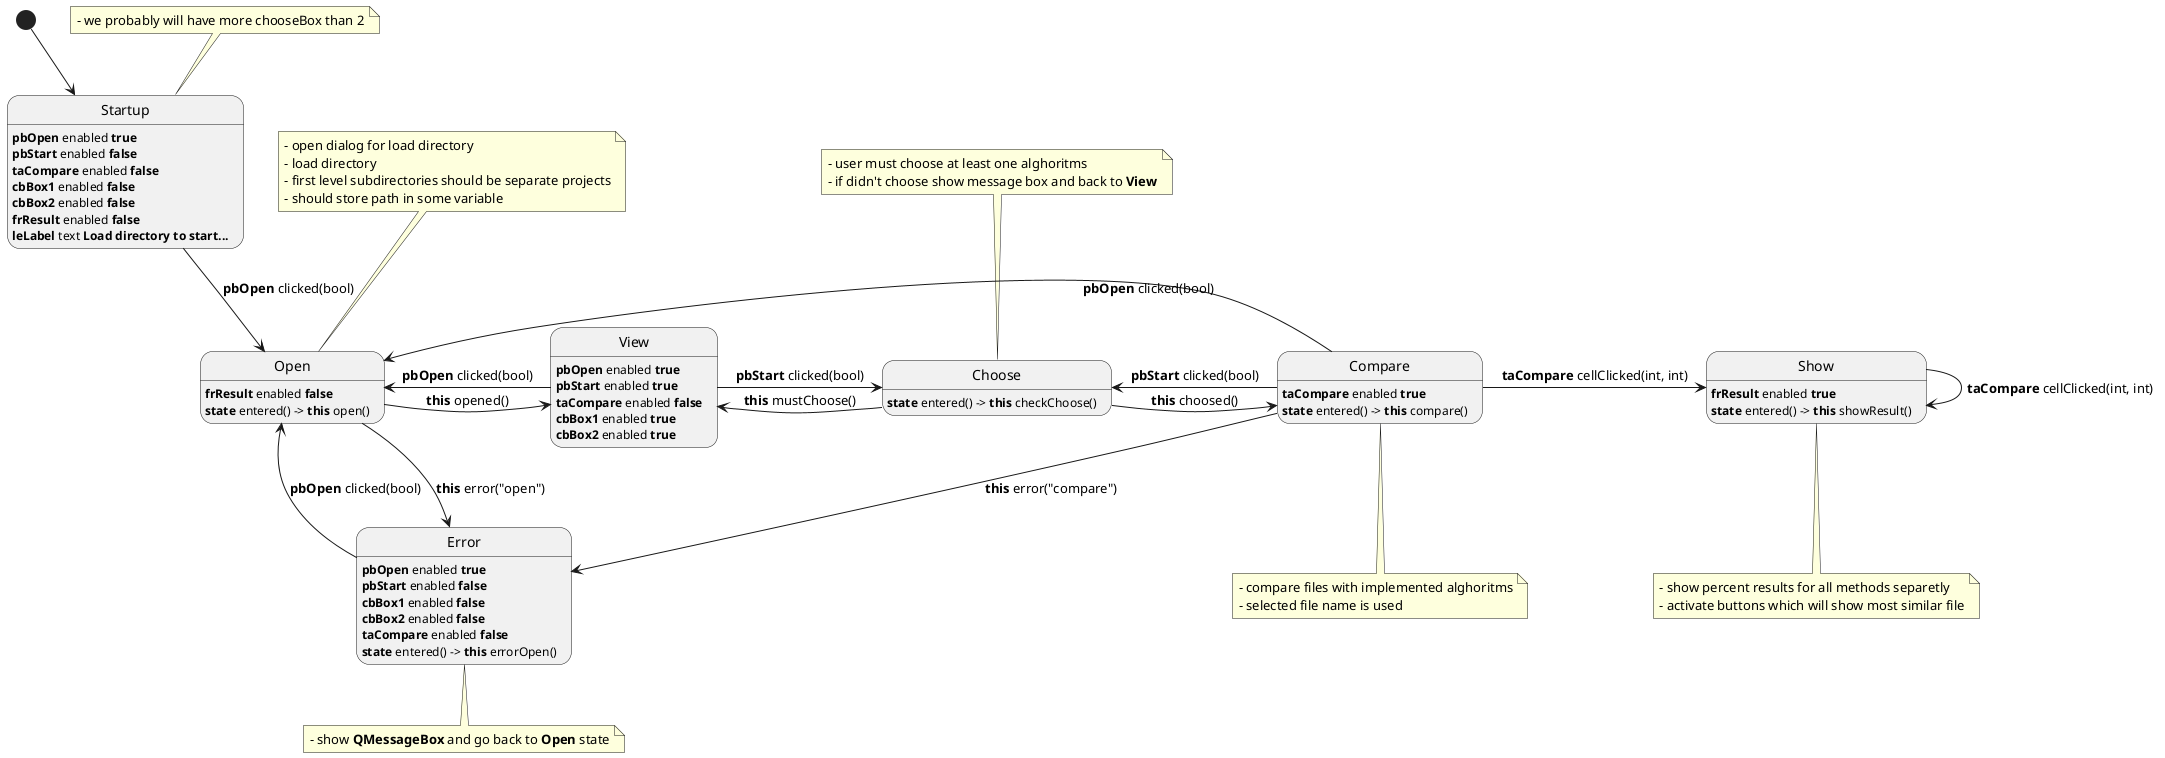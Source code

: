 @startuml

    [*] -down-> Startup
    Startup -down-> Open : <b>pbOpen</b> clicked(bool)
    Error -up-> Open : <b>pbOpen</b> clicked(bool)
    Open -right-> View : <b>this</b> opened()
    Open -down-> Error : <b>this</b> error("open")
    View -left-> Open : <b>pbOpen</b> clicked(bool)
    View -right-> Choose : <b>pbStart</b> clicked(bool)
    Compare -left-> Choose : <b>pbStart</b> clicked(bool)
    Compare -left-> Open : <b>pbOpen</b> clicked(bool)
    Choose -left-> View : <b>this</b> mustChoose()
    Choose -right-> Compare : <b>this</b> choosed()
    Compare -down-> Error : <b>this</b> error("compare")
    Compare -right-> Show : <b>taCompare</b> cellClicked(int, int)
    Show -right-> Show : <b>taCompare</b> cellClicked(int, int)

    note top of Startup
    - we probably will have more chooseBox than 2
    end note

    note top of Open 
    - open dialog for load directory
    - load directory
    - first level subdirectories should be separate projects
    - should store path in some variable
    end note

    note top of Choose 
    - user must choose at least one alghoritms
    - if didn't choose show message box and back to <b>View</b>
    end note

    note bottom of Compare
    - compare files with implemented alghoritms
    - selected file name is used
    end note

    note bottom of Error
    - show <b>QMessageBox</b> and go back to <b>Open</b> state
    end note
    
    note bottom of Show
        - show percent results for all methods separetly
        - activate buttons which will show most similar file
    end note


    Startup: <b>pbOpen</b> enabled <b>true</b>
    Startup: <b>pbStart</b> enabled <b>false</b>
    Startup: <b>taCompare</b> enabled <b>false</b>
    Startup: <b>cbBox1</b> enabled <b>false</b>
    Startup: <b>cbBox2</b> enabled <b>false</b>
    Startup: <b>frResult</b> enabled <b>false</b>
    Startup: <b>leLabel</b> text <b>Load directory to start...</b>
    
   

    Open: <b>frResult</b> enabled <b>false</b>
    Open: <b>state</b> entered() -> <b>this</b> open()

    View: <b>pbOpen</b> enabled <b>true</b>
    View: <b>pbStart</b> enabled <b>true</b>
    View: <b>taCompare</b> enabled <b>false</b>
    View: <b>cbBox1</b> enabled <b>true</b>
    View: <b>cbBox2</b> enabled <b>true</b>
    
    
    Compare: <b>taCompare</b> enabled <b>true</b>
    Compare: <b>state</b> entered() -> <b>this</b> compare()

    Choose: <b>state</b> entered() -> <b>this</b> checkChoose()

    Error: <b>pbOpen</b> enabled <b>true</b>
    Error: <b>pbStart</b> enabled <b>false</b>
    Error: <b>cbBox1</b> enabled <b>false</b>
    Error: <b>cbBox2</b> enabled <b>false</b>
    Error: <b>taCompare</b> enabled <b>false</b>
    Error: <b>state</b> entered() -> <b>this</b> errorOpen()
    
    Show: <b>frResult</b> enabled <b>true</b>
    Show: <b>state</b> entered() -> <b>this</b> showResult()
       

@enduml